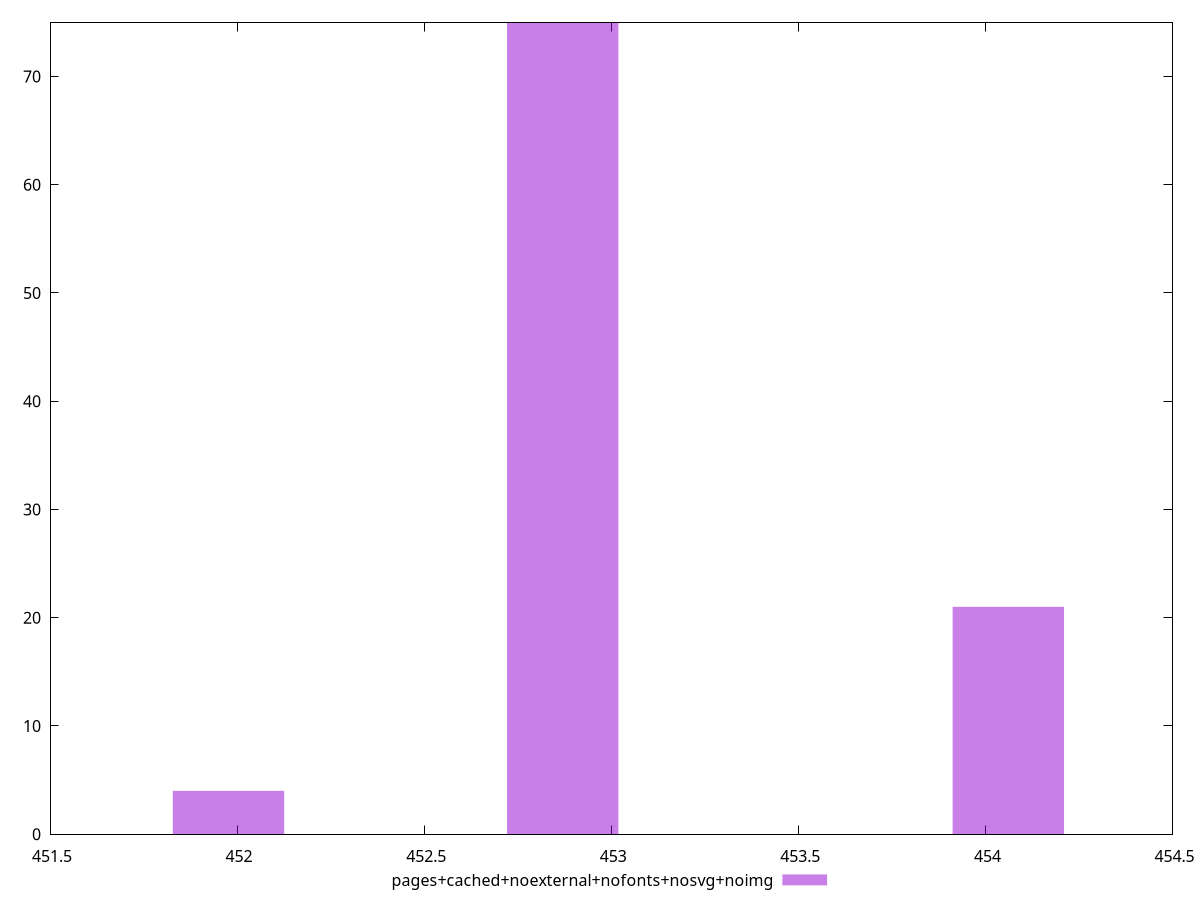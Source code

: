 $_pagesCachedNoexternalNofontsNosvgNoimg <<EOF
454.06125228618623 21
452.8702719523209 75
451.9770367019218 4
EOF
set key outside below
set terminal pngcairo
set output "report_00004_2020-11-02T20-21-41.718Z/uses-rel-preload/pages+cached+noexternal+nofonts+nosvg+noimg//raw_hist.png"
set yrange [0:75]
set boxwidth 0.29774508346635165
set style fill transparent solid 0.5 noborder
plot $_pagesCachedNoexternalNofontsNosvgNoimg title "pages+cached+noexternal+nofonts+nosvg+noimg" with boxes ,